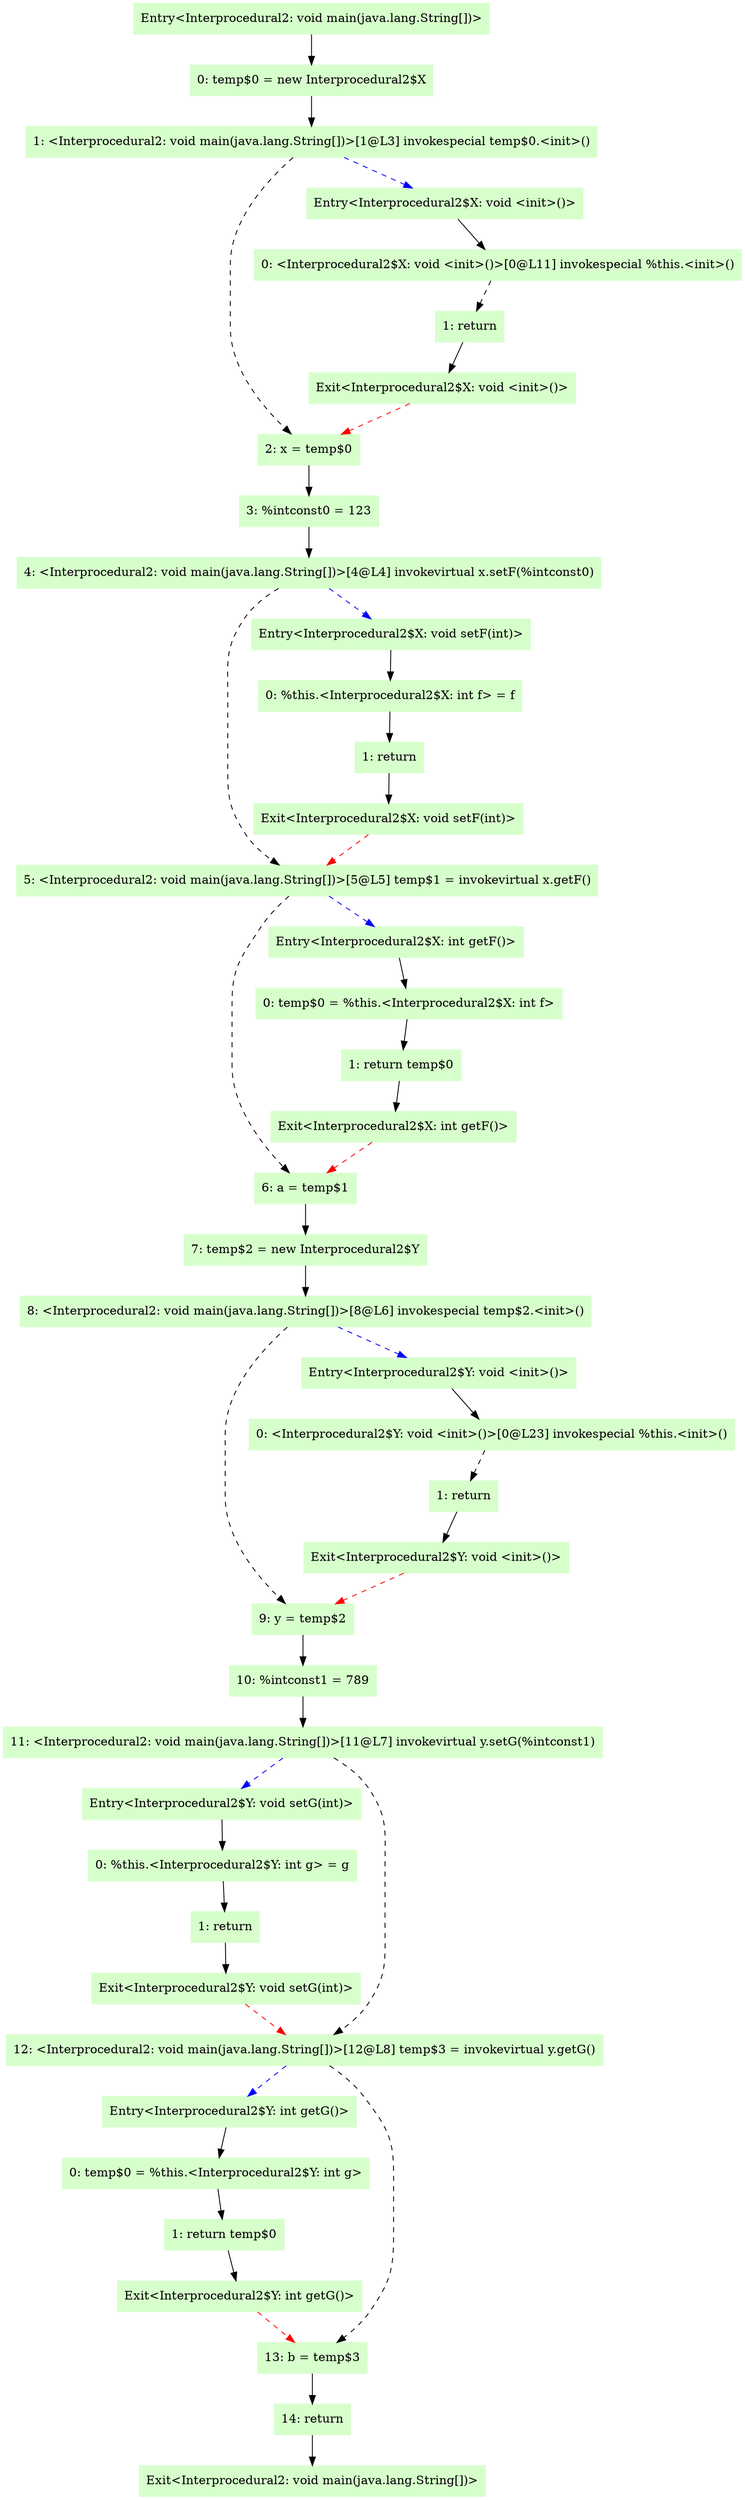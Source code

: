 digraph G {
  node [shape=box,style=filled,color=".3 .2 1.0",];
  "0" [label="Entry<Interprocedural2$Y: int getG()>",];
  "1" [label="0: temp$0 = %this.<Interprocedural2$Y: int g>",];
  "2" [label="1: return temp$0",];
  "3" [label="Exit<Interprocedural2$Y: int getG()>",];
  "4" [label="Entry<Interprocedural2$Y: void setG(int)>",];
  "5" [label="0: %this.<Interprocedural2$Y: int g> = g",];
  "6" [label="1: return",];
  "7" [label="Exit<Interprocedural2$Y: void setG(int)>",];
  "8" [label="Entry<Interprocedural2: void main(java.lang.String[])>",];
  "9" [label="0: temp$0 = new Interprocedural2$X",];
  "10" [label="1: <Interprocedural2: void main(java.lang.String[])>[1@L3] invokespecial temp$0.<init>()",];
  "11" [label="2: x = temp$0",];
  "12" [label="3: %intconst0 = 123",];
  "13" [label="4: <Interprocedural2: void main(java.lang.String[])>[4@L4] invokevirtual x.setF(%intconst0)",];
  "14" [label="5: <Interprocedural2: void main(java.lang.String[])>[5@L5] temp$1 = invokevirtual x.getF()",];
  "15" [label="6: a = temp$1",];
  "16" [label="7: temp$2 = new Interprocedural2$Y",];
  "17" [label="8: <Interprocedural2: void main(java.lang.String[])>[8@L6] invokespecial temp$2.<init>()",];
  "18" [label="9: y = temp$2",];
  "19" [label="10: %intconst1 = 789",];
  "20" [label="11: <Interprocedural2: void main(java.lang.String[])>[11@L7] invokevirtual y.setG(%intconst1)",];
  "21" [label="12: <Interprocedural2: void main(java.lang.String[])>[12@L8] temp$3 = invokevirtual y.getG()",];
  "22" [label="13: b = temp$3",];
  "23" [label="14: return",];
  "24" [label="Exit<Interprocedural2: void main(java.lang.String[])>",];
  "25" [label="Entry<Interprocedural2$Y: void <init>()>",];
  "26" [label="0: <Interprocedural2$Y: void <init>()>[0@L23] invokespecial %this.<init>()",];
  "27" [label="1: return",];
  "28" [label="Exit<Interprocedural2$Y: void <init>()>",];
  "29" [label="Entry<Interprocedural2$X: void setF(int)>",];
  "30" [label="0: %this.<Interprocedural2$X: int f> = f",];
  "31" [label="1: return",];
  "32" [label="Exit<Interprocedural2$X: void setF(int)>",];
  "33" [label="Entry<Interprocedural2$X: int getF()>",];
  "34" [label="0: temp$0 = %this.<Interprocedural2$X: int f>",];
  "35" [label="1: return temp$0",];
  "36" [label="Exit<Interprocedural2$X: int getF()>",];
  "37" [label="Entry<Interprocedural2$X: void <init>()>",];
  "38" [label="0: <Interprocedural2$X: void <init>()>[0@L11] invokespecial %this.<init>()",];
  "39" [label="1: return",];
  "40" [label="Exit<Interprocedural2$X: void <init>()>",];
  "0" -> "1" [];
  "1" -> "2" [];
  "2" -> "3" [];
  "3" -> "22" [color=red,style=dashed,];
  "4" -> "5" [];
  "5" -> "6" [];
  "6" -> "7" [];
  "7" -> "21" [color=red,style=dashed,];
  "8" -> "9" [];
  "9" -> "10" [];
  "10" -> "11" [style=dashed,];
  "10" -> "37" [color=blue,style=dashed,];
  "11" -> "12" [];
  "12" -> "13" [];
  "13" -> "14" [style=dashed,];
  "13" -> "29" [color=blue,style=dashed,];
  "14" -> "15" [style=dashed,];
  "14" -> "33" [color=blue,style=dashed,];
  "15" -> "16" [];
  "16" -> "17" [];
  "17" -> "18" [style=dashed,];
  "17" -> "25" [color=blue,style=dashed,];
  "18" -> "19" [];
  "19" -> "20" [];
  "20" -> "21" [style=dashed,];
  "20" -> "4" [color=blue,style=dashed,];
  "21" -> "22" [style=dashed,];
  "21" -> "0" [color=blue,style=dashed,];
  "22" -> "23" [];
  "23" -> "24" [];
  "25" -> "26" [];
  "26" -> "27" [style=dashed,];
  "27" -> "28" [];
  "28" -> "18" [color=red,style=dashed,];
  "29" -> "30" [];
  "30" -> "31" [];
  "31" -> "32" [];
  "32" -> "14" [color=red,style=dashed,];
  "33" -> "34" [];
  "34" -> "35" [];
  "35" -> "36" [];
  "36" -> "15" [color=red,style=dashed,];
  "37" -> "38" [];
  "38" -> "39" [style=dashed,];
  "39" -> "40" [];
  "40" -> "11" [color=red,style=dashed,];
}
